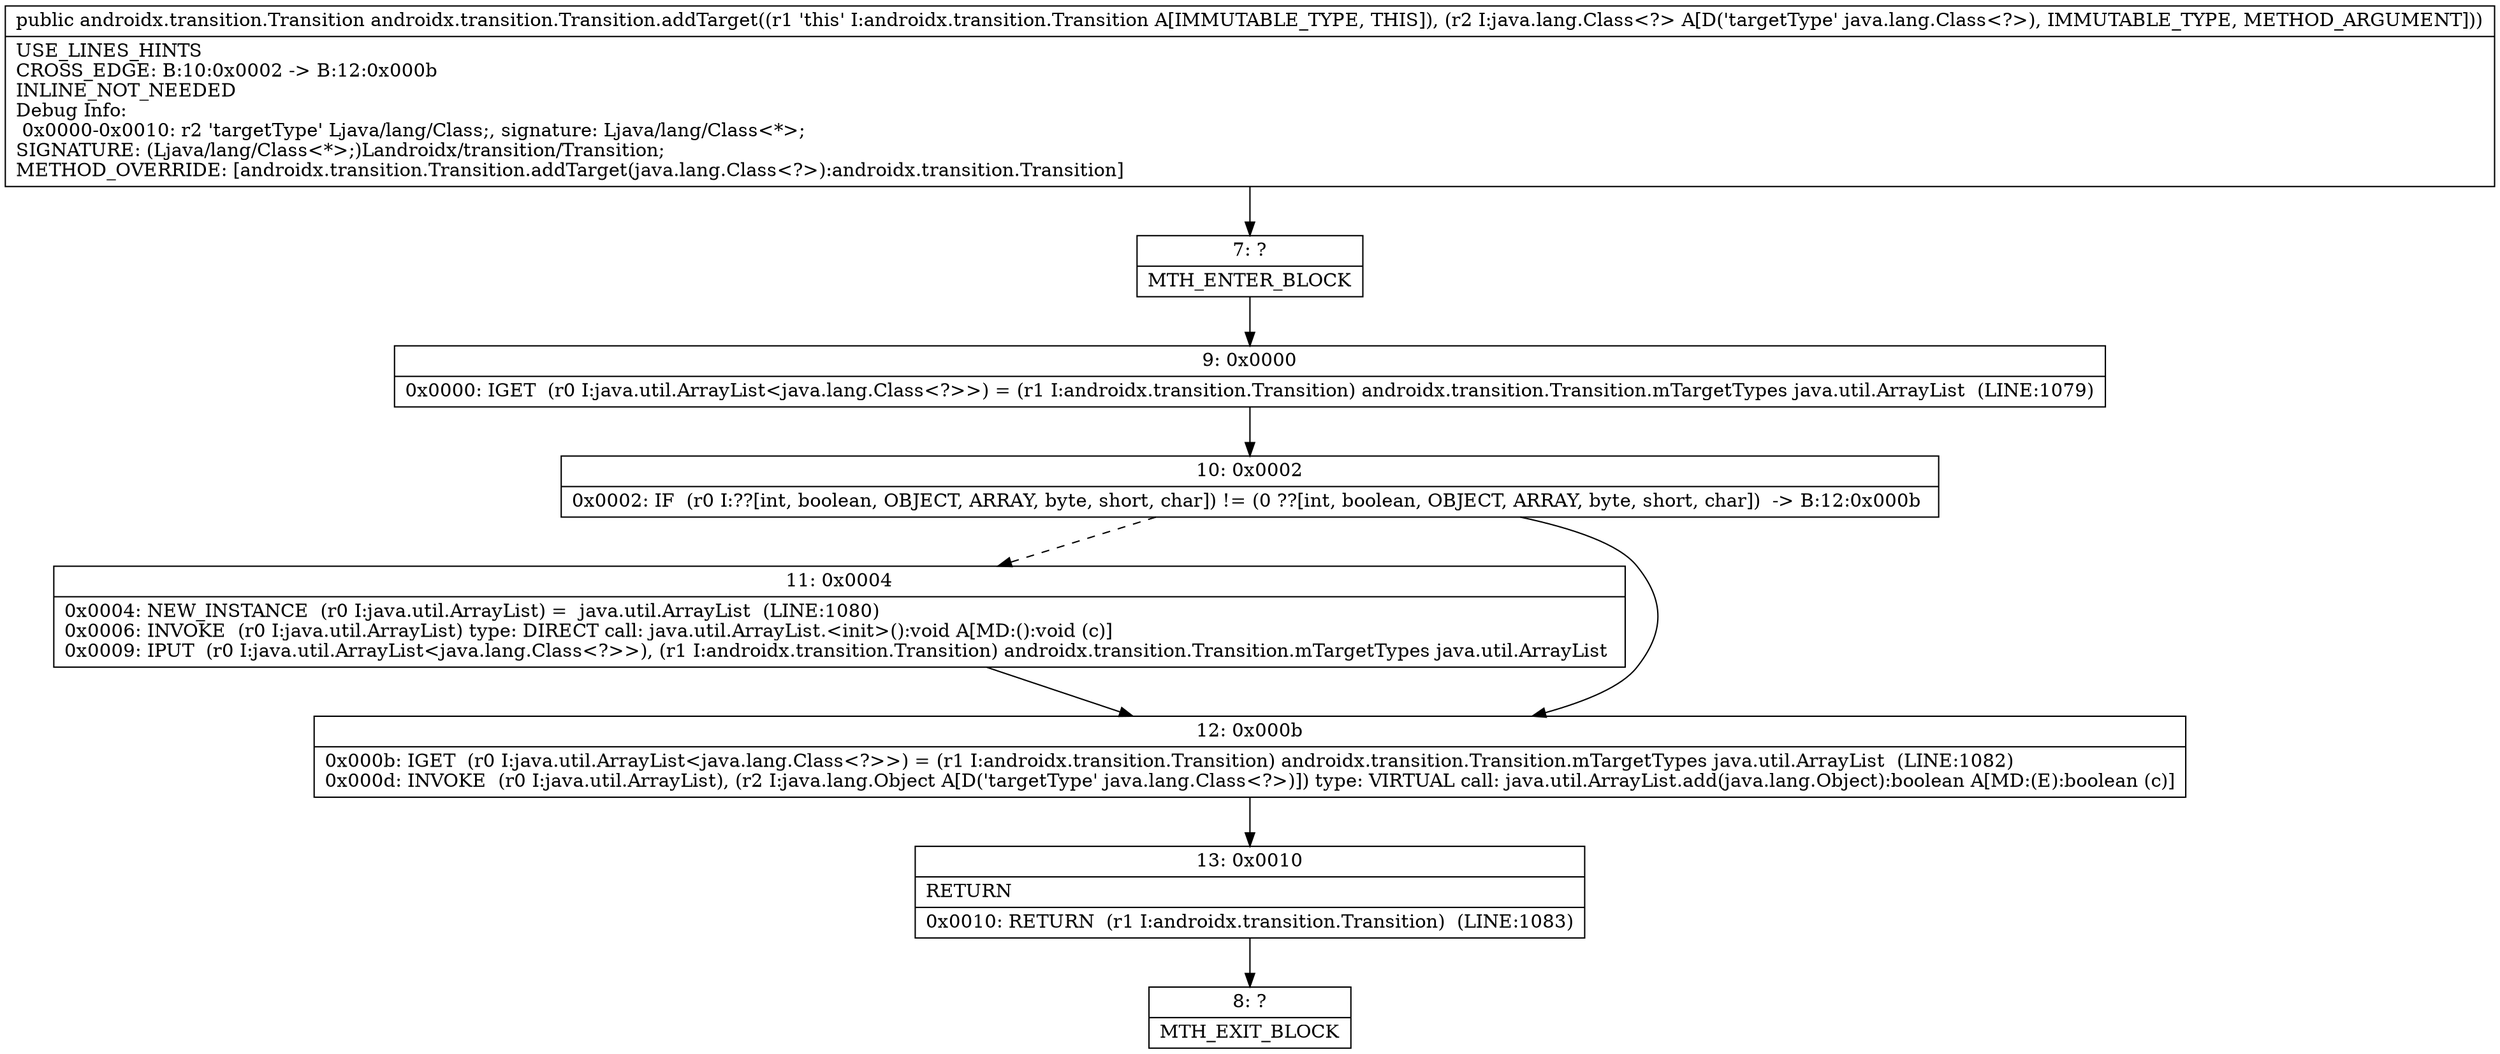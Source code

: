 digraph "CFG forandroidx.transition.Transition.addTarget(Ljava\/lang\/Class;)Landroidx\/transition\/Transition;" {
Node_7 [shape=record,label="{7\:\ ?|MTH_ENTER_BLOCK\l}"];
Node_9 [shape=record,label="{9\:\ 0x0000|0x0000: IGET  (r0 I:java.util.ArrayList\<java.lang.Class\<?\>\>) = (r1 I:androidx.transition.Transition) androidx.transition.Transition.mTargetTypes java.util.ArrayList  (LINE:1079)\l}"];
Node_10 [shape=record,label="{10\:\ 0x0002|0x0002: IF  (r0 I:??[int, boolean, OBJECT, ARRAY, byte, short, char]) != (0 ??[int, boolean, OBJECT, ARRAY, byte, short, char])  \-\> B:12:0x000b \l}"];
Node_11 [shape=record,label="{11\:\ 0x0004|0x0004: NEW_INSTANCE  (r0 I:java.util.ArrayList) =  java.util.ArrayList  (LINE:1080)\l0x0006: INVOKE  (r0 I:java.util.ArrayList) type: DIRECT call: java.util.ArrayList.\<init\>():void A[MD:():void (c)]\l0x0009: IPUT  (r0 I:java.util.ArrayList\<java.lang.Class\<?\>\>), (r1 I:androidx.transition.Transition) androidx.transition.Transition.mTargetTypes java.util.ArrayList \l}"];
Node_12 [shape=record,label="{12\:\ 0x000b|0x000b: IGET  (r0 I:java.util.ArrayList\<java.lang.Class\<?\>\>) = (r1 I:androidx.transition.Transition) androidx.transition.Transition.mTargetTypes java.util.ArrayList  (LINE:1082)\l0x000d: INVOKE  (r0 I:java.util.ArrayList), (r2 I:java.lang.Object A[D('targetType' java.lang.Class\<?\>)]) type: VIRTUAL call: java.util.ArrayList.add(java.lang.Object):boolean A[MD:(E):boolean (c)]\l}"];
Node_13 [shape=record,label="{13\:\ 0x0010|RETURN\l|0x0010: RETURN  (r1 I:androidx.transition.Transition)  (LINE:1083)\l}"];
Node_8 [shape=record,label="{8\:\ ?|MTH_EXIT_BLOCK\l}"];
MethodNode[shape=record,label="{public androidx.transition.Transition androidx.transition.Transition.addTarget((r1 'this' I:androidx.transition.Transition A[IMMUTABLE_TYPE, THIS]), (r2 I:java.lang.Class\<?\> A[D('targetType' java.lang.Class\<?\>), IMMUTABLE_TYPE, METHOD_ARGUMENT]))  | USE_LINES_HINTS\lCROSS_EDGE: B:10:0x0002 \-\> B:12:0x000b\lINLINE_NOT_NEEDED\lDebug Info:\l  0x0000\-0x0010: r2 'targetType' Ljava\/lang\/Class;, signature: Ljava\/lang\/Class\<*\>;\lSIGNATURE: (Ljava\/lang\/Class\<*\>;)Landroidx\/transition\/Transition;\lMETHOD_OVERRIDE: [androidx.transition.Transition.addTarget(java.lang.Class\<?\>):androidx.transition.Transition]\l}"];
MethodNode -> Node_7;Node_7 -> Node_9;
Node_9 -> Node_10;
Node_10 -> Node_11[style=dashed];
Node_10 -> Node_12;
Node_11 -> Node_12;
Node_12 -> Node_13;
Node_13 -> Node_8;
}

